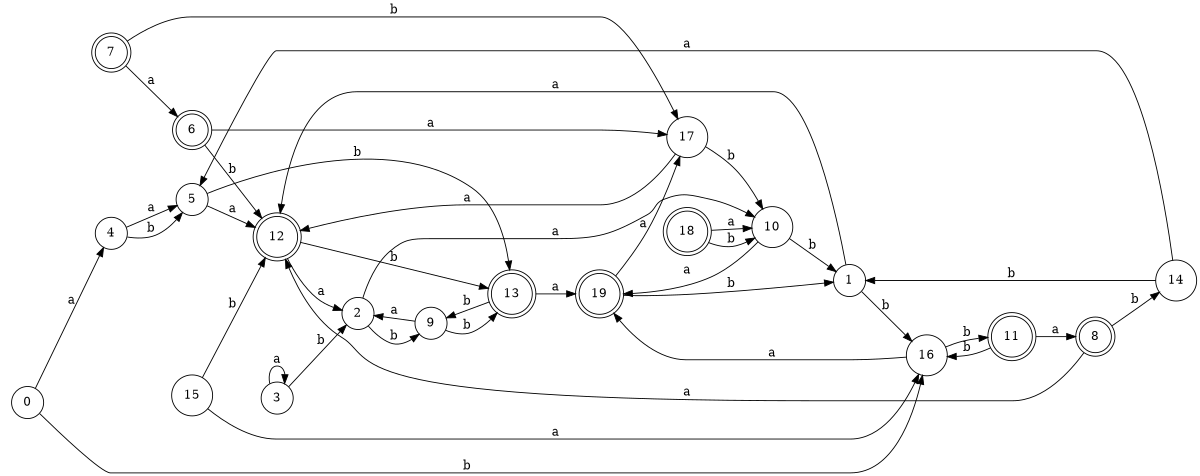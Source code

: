 digraph n16_7 {
__start0 [label="" shape="none"];

rankdir=LR;
size="8,5";

s0 [style="filled", color="black", fillcolor="white" shape="circle", label="0"];
s1 [style="filled", color="black", fillcolor="white" shape="circle", label="1"];
s2 [style="filled", color="black", fillcolor="white" shape="circle", label="2"];
s3 [style="filled", color="black", fillcolor="white" shape="circle", label="3"];
s4 [style="filled", color="black", fillcolor="white" shape="circle", label="4"];
s5 [style="filled", color="black", fillcolor="white" shape="circle", label="5"];
s6 [style="rounded,filled", color="black", fillcolor="white" shape="doublecircle", label="6"];
s7 [style="rounded,filled", color="black", fillcolor="white" shape="doublecircle", label="7"];
s8 [style="rounded,filled", color="black", fillcolor="white" shape="doublecircle", label="8"];
s9 [style="filled", color="black", fillcolor="white" shape="circle", label="9"];
s10 [style="filled", color="black", fillcolor="white" shape="circle", label="10"];
s11 [style="rounded,filled", color="black", fillcolor="white" shape="doublecircle", label="11"];
s12 [style="rounded,filled", color="black", fillcolor="white" shape="doublecircle", label="12"];
s13 [style="rounded,filled", color="black", fillcolor="white" shape="doublecircle", label="13"];
s14 [style="filled", color="black", fillcolor="white" shape="circle", label="14"];
s15 [style="filled", color="black", fillcolor="white" shape="circle", label="15"];
s16 [style="filled", color="black", fillcolor="white" shape="circle", label="16"];
s17 [style="filled", color="black", fillcolor="white" shape="circle", label="17"];
s18 [style="rounded,filled", color="black", fillcolor="white" shape="doublecircle", label="18"];
s19 [style="rounded,filled", color="black", fillcolor="white" shape="doublecircle", label="19"];
s0 -> s4 [label="a"];
s0 -> s16 [label="b"];
s1 -> s12 [label="a"];
s1 -> s16 [label="b"];
s2 -> s10 [label="a"];
s2 -> s9 [label="b"];
s3 -> s3 [label="a"];
s3 -> s2 [label="b"];
s4 -> s5 [label="a"];
s4 -> s5 [label="b"];
s5 -> s12 [label="a"];
s5 -> s13 [label="b"];
s6 -> s17 [label="a"];
s6 -> s12 [label="b"];
s7 -> s6 [label="a"];
s7 -> s17 [label="b"];
s8 -> s12 [label="a"];
s8 -> s14 [label="b"];
s9 -> s2 [label="a"];
s9 -> s13 [label="b"];
s10 -> s19 [label="a"];
s10 -> s1 [label="b"];
s11 -> s8 [label="a"];
s11 -> s16 [label="b"];
s12 -> s2 [label="a"];
s12 -> s13 [label="b"];
s13 -> s19 [label="a"];
s13 -> s9 [label="b"];
s14 -> s5 [label="a"];
s14 -> s1 [label="b"];
s15 -> s16 [label="a"];
s15 -> s12 [label="b"];
s16 -> s19 [label="a"];
s16 -> s11 [label="b"];
s17 -> s12 [label="a"];
s17 -> s10 [label="b"];
s18 -> s10 [label="a"];
s18 -> s10 [label="b"];
s19 -> s17 [label="a"];
s19 -> s1 [label="b"];

}